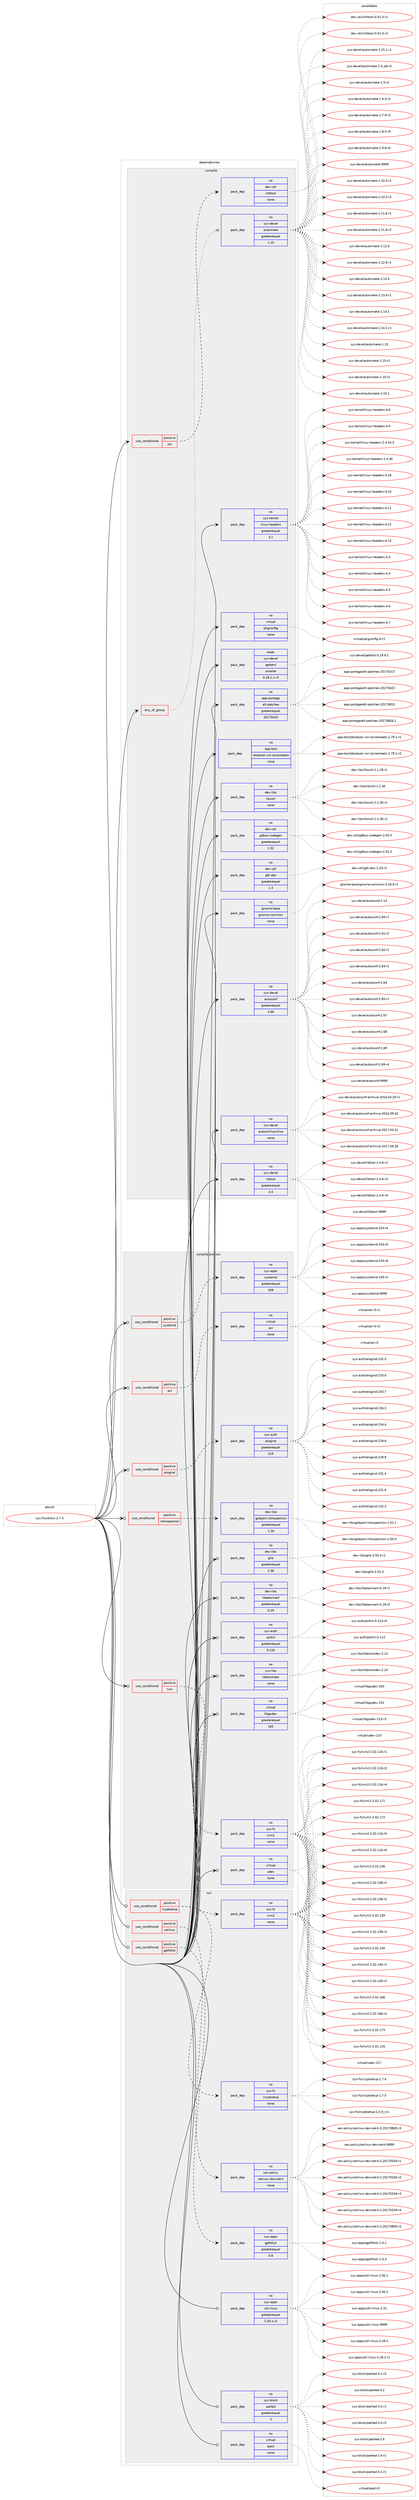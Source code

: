 digraph prolog {

# *************
# Graph options
# *************

newrank=true;
concentrate=true;
compound=true;
graph [rankdir=LR,fontname=Helvetica,fontsize=10,ranksep=1.5];#, ranksep=2.5, nodesep=0.2];
edge  [arrowhead=vee];
node  [fontname=Helvetica,fontsize=10];

# **********
# The ebuild
# **********

subgraph cluster_leftcol {
color=gray;
rank=same;
label=<<i>ebuild</i>>;
id [label="sys-fs/udisks-2.7.3", color=red, width=4, href="../sys-fs/udisks-2.7.3.svg"];
}

# ****************
# The dependencies
# ****************

subgraph cluster_midcol {
color=gray;
label=<<i>dependencies</i>>;
subgraph cluster_compile {
fillcolor="#eeeeee";
style=filled;
label=<<i>compile</i>>;
subgraph any8278 {
dependency489922 [label=<<TABLE BORDER="0" CELLBORDER="1" CELLSPACING="0" CELLPADDING="4"><TR><TD CELLPADDING="10">any_of_group</TD></TR></TABLE>>, shape=none, color=red];subgraph pack364083 {
dependency489923 [label=<<TABLE BORDER="0" CELLBORDER="1" CELLSPACING="0" CELLPADDING="4" WIDTH="220"><TR><TD ROWSPAN="6" CELLPADDING="30">pack_dep</TD></TR><TR><TD WIDTH="110">no</TD></TR><TR><TD>sys-devel</TD></TR><TR><TD>automake</TD></TR><TR><TD>greaterequal</TD></TR><TR><TD>1.15</TD></TR></TABLE>>, shape=none, color=blue];
}
dependency489922:e -> dependency489923:w [weight=20,style="dotted",arrowhead="oinv"];
}
id:e -> dependency489922:w [weight=20,style="solid",arrowhead="vee"];
subgraph cond117259 {
dependency489924 [label=<<TABLE BORDER="0" CELLBORDER="1" CELLSPACING="0" CELLPADDING="4"><TR><TD ROWSPAN="3" CELLPADDING="10">use_conditional</TD></TR><TR><TD>positive</TD></TR><TR><TD>nls</TD></TR></TABLE>>, shape=none, color=red];
subgraph pack364084 {
dependency489925 [label=<<TABLE BORDER="0" CELLBORDER="1" CELLSPACING="0" CELLPADDING="4" WIDTH="220"><TR><TD ROWSPAN="6" CELLPADDING="30">pack_dep</TD></TR><TR><TD WIDTH="110">no</TD></TR><TR><TD>dev-util</TD></TR><TR><TD>intltool</TD></TR><TR><TD>none</TD></TR><TR><TD></TD></TR></TABLE>>, shape=none, color=blue];
}
dependency489924:e -> dependency489925:w [weight=20,style="dashed",arrowhead="vee"];
}
id:e -> dependency489924:w [weight=20,style="solid",arrowhead="vee"];
subgraph pack364085 {
dependency489926 [label=<<TABLE BORDER="0" CELLBORDER="1" CELLSPACING="0" CELLPADDING="4" WIDTH="220"><TR><TD ROWSPAN="6" CELLPADDING="30">pack_dep</TD></TR><TR><TD WIDTH="110">no</TD></TR><TR><TD>app-portage</TD></TR><TR><TD>elt-patches</TD></TR><TR><TD>greaterequal</TD></TR><TR><TD>20170422</TD></TR></TABLE>>, shape=none, color=blue];
}
id:e -> dependency489926:w [weight=20,style="solid",arrowhead="vee"];
subgraph pack364086 {
dependency489927 [label=<<TABLE BORDER="0" CELLBORDER="1" CELLSPACING="0" CELLPADDING="4" WIDTH="220"><TR><TD ROWSPAN="6" CELLPADDING="30">pack_dep</TD></TR><TR><TD WIDTH="110">no</TD></TR><TR><TD>app-text</TD></TR><TR><TD>docbook-xsl-stylesheets</TD></TR><TR><TD>none</TD></TR><TR><TD></TD></TR></TABLE>>, shape=none, color=blue];
}
id:e -> dependency489927:w [weight=20,style="solid",arrowhead="vee"];
subgraph pack364087 {
dependency489928 [label=<<TABLE BORDER="0" CELLBORDER="1" CELLSPACING="0" CELLPADDING="4" WIDTH="220"><TR><TD ROWSPAN="6" CELLPADDING="30">pack_dep</TD></TR><TR><TD WIDTH="110">no</TD></TR><TR><TD>dev-libs</TD></TR><TR><TD>libxslt</TD></TR><TR><TD>none</TD></TR><TR><TD></TD></TR></TABLE>>, shape=none, color=blue];
}
id:e -> dependency489928:w [weight=20,style="solid",arrowhead="vee"];
subgraph pack364088 {
dependency489929 [label=<<TABLE BORDER="0" CELLBORDER="1" CELLSPACING="0" CELLPADDING="4" WIDTH="220"><TR><TD ROWSPAN="6" CELLPADDING="30">pack_dep</TD></TR><TR><TD WIDTH="110">no</TD></TR><TR><TD>dev-util</TD></TR><TR><TD>gdbus-codegen</TD></TR><TR><TD>greaterequal</TD></TR><TR><TD>2.32</TD></TR></TABLE>>, shape=none, color=blue];
}
id:e -> dependency489929:w [weight=20,style="solid",arrowhead="vee"];
subgraph pack364089 {
dependency489930 [label=<<TABLE BORDER="0" CELLBORDER="1" CELLSPACING="0" CELLPADDING="4" WIDTH="220"><TR><TD ROWSPAN="6" CELLPADDING="30">pack_dep</TD></TR><TR><TD WIDTH="110">no</TD></TR><TR><TD>dev-util</TD></TR><TR><TD>gtk-doc</TD></TR><TR><TD>greaterequal</TD></TR><TR><TD>1.3</TD></TR></TABLE>>, shape=none, color=blue];
}
id:e -> dependency489930:w [weight=20,style="solid",arrowhead="vee"];
subgraph pack364090 {
dependency489931 [label=<<TABLE BORDER="0" CELLBORDER="1" CELLSPACING="0" CELLPADDING="4" WIDTH="220"><TR><TD ROWSPAN="6" CELLPADDING="30">pack_dep</TD></TR><TR><TD WIDTH="110">no</TD></TR><TR><TD>gnome-base</TD></TR><TR><TD>gnome-common</TD></TR><TR><TD>none</TD></TR><TR><TD></TD></TR></TABLE>>, shape=none, color=blue];
}
id:e -> dependency489931:w [weight=20,style="solid",arrowhead="vee"];
subgraph pack364091 {
dependency489932 [label=<<TABLE BORDER="0" CELLBORDER="1" CELLSPACING="0" CELLPADDING="4" WIDTH="220"><TR><TD ROWSPAN="6" CELLPADDING="30">pack_dep</TD></TR><TR><TD WIDTH="110">no</TD></TR><TR><TD>sys-devel</TD></TR><TR><TD>autoconf</TD></TR><TR><TD>greaterequal</TD></TR><TR><TD>2.69</TD></TR></TABLE>>, shape=none, color=blue];
}
id:e -> dependency489932:w [weight=20,style="solid",arrowhead="vee"];
subgraph pack364092 {
dependency489933 [label=<<TABLE BORDER="0" CELLBORDER="1" CELLSPACING="0" CELLPADDING="4" WIDTH="220"><TR><TD ROWSPAN="6" CELLPADDING="30">pack_dep</TD></TR><TR><TD WIDTH="110">no</TD></TR><TR><TD>sys-devel</TD></TR><TR><TD>autoconf-archive</TD></TR><TR><TD>none</TD></TR><TR><TD></TD></TR></TABLE>>, shape=none, color=blue];
}
id:e -> dependency489933:w [weight=20,style="solid",arrowhead="vee"];
subgraph pack364093 {
dependency489934 [label=<<TABLE BORDER="0" CELLBORDER="1" CELLSPACING="0" CELLPADDING="4" WIDTH="220"><TR><TD ROWSPAN="6" CELLPADDING="30">pack_dep</TD></TR><TR><TD WIDTH="110">no</TD></TR><TR><TD>sys-devel</TD></TR><TR><TD>libtool</TD></TR><TR><TD>greaterequal</TD></TR><TR><TD>2.4</TD></TR></TABLE>>, shape=none, color=blue];
}
id:e -> dependency489934:w [weight=20,style="solid",arrowhead="vee"];
subgraph pack364094 {
dependency489935 [label=<<TABLE BORDER="0" CELLBORDER="1" CELLSPACING="0" CELLPADDING="4" WIDTH="220"><TR><TD ROWSPAN="6" CELLPADDING="30">pack_dep</TD></TR><TR><TD WIDTH="110">no</TD></TR><TR><TD>sys-kernel</TD></TR><TR><TD>linux-headers</TD></TR><TR><TD>greaterequal</TD></TR><TR><TD>3.1</TD></TR></TABLE>>, shape=none, color=blue];
}
id:e -> dependency489935:w [weight=20,style="solid",arrowhead="vee"];
subgraph pack364095 {
dependency489936 [label=<<TABLE BORDER="0" CELLBORDER="1" CELLSPACING="0" CELLPADDING="4" WIDTH="220"><TR><TD ROWSPAN="6" CELLPADDING="30">pack_dep</TD></TR><TR><TD WIDTH="110">no</TD></TR><TR><TD>virtual</TD></TR><TR><TD>pkgconfig</TD></TR><TR><TD>none</TD></TR><TR><TD></TD></TR></TABLE>>, shape=none, color=blue];
}
id:e -> dependency489936:w [weight=20,style="solid",arrowhead="vee"];
subgraph pack364096 {
dependency489937 [label=<<TABLE BORDER="0" CELLBORDER="1" CELLSPACING="0" CELLPADDING="4" WIDTH="220"><TR><TD ROWSPAN="6" CELLPADDING="30">pack_dep</TD></TR><TR><TD WIDTH="110">weak</TD></TR><TR><TD>sys-devel</TD></TR><TR><TD>gettext</TD></TR><TR><TD>smaller</TD></TR><TR><TD>0.18.1.1-r3</TD></TR></TABLE>>, shape=none, color=blue];
}
id:e -> dependency489937:w [weight=20,style="solid",arrowhead="vee"];
}
subgraph cluster_compileandrun {
fillcolor="#eeeeee";
style=filled;
label=<<i>compile and run</i>>;
subgraph cond117260 {
dependency489938 [label=<<TABLE BORDER="0" CELLBORDER="1" CELLSPACING="0" CELLPADDING="4"><TR><TD ROWSPAN="3" CELLPADDING="10">use_conditional</TD></TR><TR><TD>positive</TD></TR><TR><TD>acl</TD></TR></TABLE>>, shape=none, color=red];
subgraph pack364097 {
dependency489939 [label=<<TABLE BORDER="0" CELLBORDER="1" CELLSPACING="0" CELLPADDING="4" WIDTH="220"><TR><TD ROWSPAN="6" CELLPADDING="30">pack_dep</TD></TR><TR><TD WIDTH="110">no</TD></TR><TR><TD>virtual</TD></TR><TR><TD>acl</TD></TR><TR><TD>none</TD></TR><TR><TD></TD></TR></TABLE>>, shape=none, color=blue];
}
dependency489938:e -> dependency489939:w [weight=20,style="dashed",arrowhead="vee"];
}
id:e -> dependency489938:w [weight=20,style="solid",arrowhead="odotvee"];
subgraph cond117261 {
dependency489940 [label=<<TABLE BORDER="0" CELLBORDER="1" CELLSPACING="0" CELLPADDING="4"><TR><TD ROWSPAN="3" CELLPADDING="10">use_conditional</TD></TR><TR><TD>positive</TD></TR><TR><TD>elogind</TD></TR></TABLE>>, shape=none, color=red];
subgraph pack364098 {
dependency489941 [label=<<TABLE BORDER="0" CELLBORDER="1" CELLSPACING="0" CELLPADDING="4" WIDTH="220"><TR><TD ROWSPAN="6" CELLPADDING="30">pack_dep</TD></TR><TR><TD WIDTH="110">no</TD></TR><TR><TD>sys-auth</TD></TR><TR><TD>elogind</TD></TR><TR><TD>greaterequal</TD></TR><TR><TD>219</TD></TR></TABLE>>, shape=none, color=blue];
}
dependency489940:e -> dependency489941:w [weight=20,style="dashed",arrowhead="vee"];
}
id:e -> dependency489940:w [weight=20,style="solid",arrowhead="odotvee"];
subgraph cond117262 {
dependency489942 [label=<<TABLE BORDER="0" CELLBORDER="1" CELLSPACING="0" CELLPADDING="4"><TR><TD ROWSPAN="3" CELLPADDING="10">use_conditional</TD></TR><TR><TD>positive</TD></TR><TR><TD>introspection</TD></TR></TABLE>>, shape=none, color=red];
subgraph pack364099 {
dependency489943 [label=<<TABLE BORDER="0" CELLBORDER="1" CELLSPACING="0" CELLPADDING="4" WIDTH="220"><TR><TD ROWSPAN="6" CELLPADDING="30">pack_dep</TD></TR><TR><TD WIDTH="110">no</TD></TR><TR><TD>dev-libs</TD></TR><TR><TD>gobject-introspection</TD></TR><TR><TD>greaterequal</TD></TR><TR><TD>1.30</TD></TR></TABLE>>, shape=none, color=blue];
}
dependency489942:e -> dependency489943:w [weight=20,style="dashed",arrowhead="vee"];
}
id:e -> dependency489942:w [weight=20,style="solid",arrowhead="odotvee"];
subgraph cond117263 {
dependency489944 [label=<<TABLE BORDER="0" CELLBORDER="1" CELLSPACING="0" CELLPADDING="4"><TR><TD ROWSPAN="3" CELLPADDING="10">use_conditional</TD></TR><TR><TD>positive</TD></TR><TR><TD>lvm</TD></TR></TABLE>>, shape=none, color=red];
subgraph pack364100 {
dependency489945 [label=<<TABLE BORDER="0" CELLBORDER="1" CELLSPACING="0" CELLPADDING="4" WIDTH="220"><TR><TD ROWSPAN="6" CELLPADDING="30">pack_dep</TD></TR><TR><TD WIDTH="110">no</TD></TR><TR><TD>sys-fs</TD></TR><TR><TD>lvm2</TD></TR><TR><TD>none</TD></TR><TR><TD></TD></TR></TABLE>>, shape=none, color=blue];
}
dependency489944:e -> dependency489945:w [weight=20,style="dashed",arrowhead="vee"];
}
id:e -> dependency489944:w [weight=20,style="solid",arrowhead="odotvee"];
subgraph cond117264 {
dependency489946 [label=<<TABLE BORDER="0" CELLBORDER="1" CELLSPACING="0" CELLPADDING="4"><TR><TD ROWSPAN="3" CELLPADDING="10">use_conditional</TD></TR><TR><TD>positive</TD></TR><TR><TD>systemd</TD></TR></TABLE>>, shape=none, color=red];
subgraph pack364101 {
dependency489947 [label=<<TABLE BORDER="0" CELLBORDER="1" CELLSPACING="0" CELLPADDING="4" WIDTH="220"><TR><TD ROWSPAN="6" CELLPADDING="30">pack_dep</TD></TR><TR><TD WIDTH="110">no</TD></TR><TR><TD>sys-apps</TD></TR><TR><TD>systemd</TD></TR><TR><TD>greaterequal</TD></TR><TR><TD>209</TD></TR></TABLE>>, shape=none, color=blue];
}
dependency489946:e -> dependency489947:w [weight=20,style="dashed",arrowhead="vee"];
}
id:e -> dependency489946:w [weight=20,style="solid",arrowhead="odotvee"];
subgraph pack364102 {
dependency489948 [label=<<TABLE BORDER="0" CELLBORDER="1" CELLSPACING="0" CELLPADDING="4" WIDTH="220"><TR><TD ROWSPAN="6" CELLPADDING="30">pack_dep</TD></TR><TR><TD WIDTH="110">no</TD></TR><TR><TD>dev-libs</TD></TR><TR><TD>glib</TD></TR><TR><TD>greaterequal</TD></TR><TR><TD>2.36</TD></TR></TABLE>>, shape=none, color=blue];
}
id:e -> dependency489948:w [weight=20,style="solid",arrowhead="odotvee"];
subgraph pack364103 {
dependency489949 [label=<<TABLE BORDER="0" CELLBORDER="1" CELLSPACING="0" CELLPADDING="4" WIDTH="220"><TR><TD ROWSPAN="6" CELLPADDING="30">pack_dep</TD></TR><TR><TD WIDTH="110">no</TD></TR><TR><TD>dev-libs</TD></TR><TR><TD>libatasmart</TD></TR><TR><TD>greaterequal</TD></TR><TR><TD>0.19</TD></TR></TABLE>>, shape=none, color=blue];
}
id:e -> dependency489949:w [weight=20,style="solid",arrowhead="odotvee"];
subgraph pack364104 {
dependency489950 [label=<<TABLE BORDER="0" CELLBORDER="1" CELLSPACING="0" CELLPADDING="4" WIDTH="220"><TR><TD ROWSPAN="6" CELLPADDING="30">pack_dep</TD></TR><TR><TD WIDTH="110">no</TD></TR><TR><TD>sys-auth</TD></TR><TR><TD>polkit</TD></TR><TR><TD>greaterequal</TD></TR><TR><TD>0.110</TD></TR></TABLE>>, shape=none, color=blue];
}
id:e -> dependency489950:w [weight=20,style="solid",arrowhead="odotvee"];
subgraph pack364105 {
dependency489951 [label=<<TABLE BORDER="0" CELLBORDER="1" CELLSPACING="0" CELLPADDING="4" WIDTH="220"><TR><TD ROWSPAN="6" CELLPADDING="30">pack_dep</TD></TR><TR><TD WIDTH="110">no</TD></TR><TR><TD>sys-libs</TD></TR><TR><TD>libblockdev</TD></TR><TR><TD>none</TD></TR><TR><TD></TD></TR></TABLE>>, shape=none, color=blue];
}
id:e -> dependency489951:w [weight=20,style="solid",arrowhead="odotvee"];
subgraph pack364106 {
dependency489952 [label=<<TABLE BORDER="0" CELLBORDER="1" CELLSPACING="0" CELLPADDING="4" WIDTH="220"><TR><TD ROWSPAN="6" CELLPADDING="30">pack_dep</TD></TR><TR><TD WIDTH="110">no</TD></TR><TR><TD>virtual</TD></TR><TR><TD>libgudev</TD></TR><TR><TD>greaterequal</TD></TR><TR><TD>165</TD></TR></TABLE>>, shape=none, color=blue];
}
id:e -> dependency489952:w [weight=20,style="solid",arrowhead="odotvee"];
subgraph pack364107 {
dependency489953 [label=<<TABLE BORDER="0" CELLBORDER="1" CELLSPACING="0" CELLPADDING="4" WIDTH="220"><TR><TD ROWSPAN="6" CELLPADDING="30">pack_dep</TD></TR><TR><TD WIDTH="110">no</TD></TR><TR><TD>virtual</TD></TR><TR><TD>udev</TD></TR><TR><TD>none</TD></TR><TR><TD></TD></TR></TABLE>>, shape=none, color=blue];
}
id:e -> dependency489953:w [weight=20,style="solid",arrowhead="odotvee"];
}
subgraph cluster_run {
fillcolor="#eeeeee";
style=filled;
label=<<i>run</i>>;
subgraph cond117265 {
dependency489954 [label=<<TABLE BORDER="0" CELLBORDER="1" CELLSPACING="0" CELLPADDING="4"><TR><TD ROWSPAN="3" CELLPADDING="10">use_conditional</TD></TR><TR><TD>positive</TD></TR><TR><TD>cryptsetup</TD></TR></TABLE>>, shape=none, color=red];
subgraph pack364108 {
dependency489955 [label=<<TABLE BORDER="0" CELLBORDER="1" CELLSPACING="0" CELLPADDING="4" WIDTH="220"><TR><TD ROWSPAN="6" CELLPADDING="30">pack_dep</TD></TR><TR><TD WIDTH="110">no</TD></TR><TR><TD>sys-fs</TD></TR><TR><TD>cryptsetup</TD></TR><TR><TD>none</TD></TR><TR><TD></TD></TR></TABLE>>, shape=none, color=blue];
}
dependency489954:e -> dependency489955:w [weight=20,style="dashed",arrowhead="vee"];
subgraph pack364109 {
dependency489956 [label=<<TABLE BORDER="0" CELLBORDER="1" CELLSPACING="0" CELLPADDING="4" WIDTH="220"><TR><TD ROWSPAN="6" CELLPADDING="30">pack_dep</TD></TR><TR><TD WIDTH="110">no</TD></TR><TR><TD>sys-fs</TD></TR><TR><TD>lvm2</TD></TR><TR><TD>none</TD></TR><TR><TD></TD></TR></TABLE>>, shape=none, color=blue];
}
dependency489954:e -> dependency489956:w [weight=20,style="dashed",arrowhead="vee"];
}
id:e -> dependency489954:w [weight=20,style="solid",arrowhead="odot"];
subgraph cond117266 {
dependency489957 [label=<<TABLE BORDER="0" CELLBORDER="1" CELLSPACING="0" CELLPADDING="4"><TR><TD ROWSPAN="3" CELLPADDING="10">use_conditional</TD></TR><TR><TD>positive</TD></TR><TR><TD>gptfdisk</TD></TR></TABLE>>, shape=none, color=red];
subgraph pack364110 {
dependency489958 [label=<<TABLE BORDER="0" CELLBORDER="1" CELLSPACING="0" CELLPADDING="4" WIDTH="220"><TR><TD ROWSPAN="6" CELLPADDING="30">pack_dep</TD></TR><TR><TD WIDTH="110">no</TD></TR><TR><TD>sys-apps</TD></TR><TR><TD>gptfdisk</TD></TR><TR><TD>greaterequal</TD></TR><TR><TD>0.8</TD></TR></TABLE>>, shape=none, color=blue];
}
dependency489957:e -> dependency489958:w [weight=20,style="dashed",arrowhead="vee"];
}
id:e -> dependency489957:w [weight=20,style="solid",arrowhead="odot"];
subgraph cond117267 {
dependency489959 [label=<<TABLE BORDER="0" CELLBORDER="1" CELLSPACING="0" CELLPADDING="4"><TR><TD ROWSPAN="3" CELLPADDING="10">use_conditional</TD></TR><TR><TD>positive</TD></TR><TR><TD>selinux</TD></TR></TABLE>>, shape=none, color=red];
subgraph pack364111 {
dependency489960 [label=<<TABLE BORDER="0" CELLBORDER="1" CELLSPACING="0" CELLPADDING="4" WIDTH="220"><TR><TD ROWSPAN="6" CELLPADDING="30">pack_dep</TD></TR><TR><TD WIDTH="110">no</TD></TR><TR><TD>sec-policy</TD></TR><TR><TD>selinux-devicekit</TD></TR><TR><TD>none</TD></TR><TR><TD></TD></TR></TABLE>>, shape=none, color=blue];
}
dependency489959:e -> dependency489960:w [weight=20,style="dashed",arrowhead="vee"];
}
id:e -> dependency489959:w [weight=20,style="solid",arrowhead="odot"];
subgraph pack364112 {
dependency489961 [label=<<TABLE BORDER="0" CELLBORDER="1" CELLSPACING="0" CELLPADDING="4" WIDTH="220"><TR><TD ROWSPAN="6" CELLPADDING="30">pack_dep</TD></TR><TR><TD WIDTH="110">no</TD></TR><TR><TD>sys-apps</TD></TR><TR><TD>util-linux</TD></TR><TR><TD>greaterequal</TD></TR><TR><TD>2.20.1-r2</TD></TR></TABLE>>, shape=none, color=blue];
}
id:e -> dependency489961:w [weight=20,style="solid",arrowhead="odot"];
subgraph pack364113 {
dependency489962 [label=<<TABLE BORDER="0" CELLBORDER="1" CELLSPACING="0" CELLPADDING="4" WIDTH="220"><TR><TD ROWSPAN="6" CELLPADDING="30">pack_dep</TD></TR><TR><TD WIDTH="110">no</TD></TR><TR><TD>sys-block</TD></TR><TR><TD>parted</TD></TR><TR><TD>greaterequal</TD></TR><TR><TD>3</TD></TR></TABLE>>, shape=none, color=blue];
}
id:e -> dependency489962:w [weight=20,style="solid",arrowhead="odot"];
subgraph pack364114 {
dependency489963 [label=<<TABLE BORDER="0" CELLBORDER="1" CELLSPACING="0" CELLPADDING="4" WIDTH="220"><TR><TD ROWSPAN="6" CELLPADDING="30">pack_dep</TD></TR><TR><TD WIDTH="110">no</TD></TR><TR><TD>virtual</TD></TR><TR><TD>eject</TD></TR><TR><TD>none</TD></TR><TR><TD></TD></TR></TABLE>>, shape=none, color=blue];
}
id:e -> dependency489963:w [weight=20,style="solid",arrowhead="odot"];
}
}

# **************
# The candidates
# **************

subgraph cluster_choices {
rank=same;
color=gray;
label=<<i>candidates</i>>;

subgraph choice364083 {
color=black;
nodesep=1;
choice11512111545100101118101108479711711611110997107101454946494846514511449 [label="sys-devel/automake-1.10.3-r1", color=red, width=4,href="../sys-devel/automake-1.10.3-r1.svg"];
choice11512111545100101118101108479711711611110997107101454946494846514511450 [label="sys-devel/automake-1.10.3-r2", color=red, width=4,href="../sys-devel/automake-1.10.3-r2.svg"];
choice11512111545100101118101108479711711611110997107101454946494946544511449 [label="sys-devel/automake-1.11.6-r1", color=red, width=4,href="../sys-devel/automake-1.11.6-r1.svg"];
choice11512111545100101118101108479711711611110997107101454946494946544511450 [label="sys-devel/automake-1.11.6-r2", color=red, width=4,href="../sys-devel/automake-1.11.6-r2.svg"];
choice1151211154510010111810110847971171161111099710710145494649504654 [label="sys-devel/automake-1.12.6", color=red, width=4,href="../sys-devel/automake-1.12.6.svg"];
choice11512111545100101118101108479711711611110997107101454946495046544511449 [label="sys-devel/automake-1.12.6-r1", color=red, width=4,href="../sys-devel/automake-1.12.6-r1.svg"];
choice1151211154510010111810110847971171161111099710710145494649514652 [label="sys-devel/automake-1.13.4", color=red, width=4,href="../sys-devel/automake-1.13.4.svg"];
choice11512111545100101118101108479711711611110997107101454946495146524511449 [label="sys-devel/automake-1.13.4-r1", color=red, width=4,href="../sys-devel/automake-1.13.4-r1.svg"];
choice1151211154510010111810110847971171161111099710710145494649524649 [label="sys-devel/automake-1.14.1", color=red, width=4,href="../sys-devel/automake-1.14.1.svg"];
choice11512111545100101118101108479711711611110997107101454946495246494511449 [label="sys-devel/automake-1.14.1-r1", color=red, width=4,href="../sys-devel/automake-1.14.1-r1.svg"];
choice115121115451001011181011084797117116111109971071014549464953 [label="sys-devel/automake-1.15", color=red, width=4,href="../sys-devel/automake-1.15.svg"];
choice1151211154510010111810110847971171161111099710710145494649534511449 [label="sys-devel/automake-1.15-r1", color=red, width=4,href="../sys-devel/automake-1.15-r1.svg"];
choice1151211154510010111810110847971171161111099710710145494649534511450 [label="sys-devel/automake-1.15-r2", color=red, width=4,href="../sys-devel/automake-1.15-r2.svg"];
choice1151211154510010111810110847971171161111099710710145494649534649 [label="sys-devel/automake-1.15.1", color=red, width=4,href="../sys-devel/automake-1.15.1.svg"];
choice11512111545100101118101108479711711611110997107101454946495346494511449 [label="sys-devel/automake-1.15.1-r1", color=red, width=4,href="../sys-devel/automake-1.15.1-r1.svg"];
choice115121115451001011181011084797117116111109971071014549465295112544511450 [label="sys-devel/automake-1.4_p6-r2", color=red, width=4,href="../sys-devel/automake-1.4_p6-r2.svg"];
choice11512111545100101118101108479711711611110997107101454946534511450 [label="sys-devel/automake-1.5-r2", color=red, width=4,href="../sys-devel/automake-1.5-r2.svg"];
choice115121115451001011181011084797117116111109971071014549465446514511450 [label="sys-devel/automake-1.6.3-r2", color=red, width=4,href="../sys-devel/automake-1.6.3-r2.svg"];
choice115121115451001011181011084797117116111109971071014549465546574511451 [label="sys-devel/automake-1.7.9-r3", color=red, width=4,href="../sys-devel/automake-1.7.9-r3.svg"];
choice115121115451001011181011084797117116111109971071014549465646534511453 [label="sys-devel/automake-1.8.5-r5", color=red, width=4,href="../sys-devel/automake-1.8.5-r5.svg"];
choice115121115451001011181011084797117116111109971071014549465746544511452 [label="sys-devel/automake-1.9.6-r4", color=red, width=4,href="../sys-devel/automake-1.9.6-r4.svg"];
choice115121115451001011181011084797117116111109971071014557575757 [label="sys-devel/automake-9999", color=red, width=4,href="../sys-devel/automake-9999.svg"];
dependency489923:e -> choice11512111545100101118101108479711711611110997107101454946494846514511449:w [style=dotted,weight="100"];
dependency489923:e -> choice11512111545100101118101108479711711611110997107101454946494846514511450:w [style=dotted,weight="100"];
dependency489923:e -> choice11512111545100101118101108479711711611110997107101454946494946544511449:w [style=dotted,weight="100"];
dependency489923:e -> choice11512111545100101118101108479711711611110997107101454946494946544511450:w [style=dotted,weight="100"];
dependency489923:e -> choice1151211154510010111810110847971171161111099710710145494649504654:w [style=dotted,weight="100"];
dependency489923:e -> choice11512111545100101118101108479711711611110997107101454946495046544511449:w [style=dotted,weight="100"];
dependency489923:e -> choice1151211154510010111810110847971171161111099710710145494649514652:w [style=dotted,weight="100"];
dependency489923:e -> choice11512111545100101118101108479711711611110997107101454946495146524511449:w [style=dotted,weight="100"];
dependency489923:e -> choice1151211154510010111810110847971171161111099710710145494649524649:w [style=dotted,weight="100"];
dependency489923:e -> choice11512111545100101118101108479711711611110997107101454946495246494511449:w [style=dotted,weight="100"];
dependency489923:e -> choice115121115451001011181011084797117116111109971071014549464953:w [style=dotted,weight="100"];
dependency489923:e -> choice1151211154510010111810110847971171161111099710710145494649534511449:w [style=dotted,weight="100"];
dependency489923:e -> choice1151211154510010111810110847971171161111099710710145494649534511450:w [style=dotted,weight="100"];
dependency489923:e -> choice1151211154510010111810110847971171161111099710710145494649534649:w [style=dotted,weight="100"];
dependency489923:e -> choice11512111545100101118101108479711711611110997107101454946495346494511449:w [style=dotted,weight="100"];
dependency489923:e -> choice115121115451001011181011084797117116111109971071014549465295112544511450:w [style=dotted,weight="100"];
dependency489923:e -> choice11512111545100101118101108479711711611110997107101454946534511450:w [style=dotted,weight="100"];
dependency489923:e -> choice115121115451001011181011084797117116111109971071014549465446514511450:w [style=dotted,weight="100"];
dependency489923:e -> choice115121115451001011181011084797117116111109971071014549465546574511451:w [style=dotted,weight="100"];
dependency489923:e -> choice115121115451001011181011084797117116111109971071014549465646534511453:w [style=dotted,weight="100"];
dependency489923:e -> choice115121115451001011181011084797117116111109971071014549465746544511452:w [style=dotted,weight="100"];
dependency489923:e -> choice115121115451001011181011084797117116111109971071014557575757:w [style=dotted,weight="100"];
}
subgraph choice364084 {
color=black;
nodesep=1;
choice1001011184511711610510847105110116108116111111108454846534946484511449 [label="dev-util/intltool-0.51.0-r1", color=red, width=4,href="../dev-util/intltool-0.51.0-r1.svg"];
choice1001011184511711610510847105110116108116111111108454846534946484511450 [label="dev-util/intltool-0.51.0-r2", color=red, width=4,href="../dev-util/intltool-0.51.0-r2.svg"];
dependency489925:e -> choice1001011184511711610510847105110116108116111111108454846534946484511449:w [style=dotted,weight="100"];
dependency489925:e -> choice1001011184511711610510847105110116108116111111108454846534946484511450:w [style=dotted,weight="100"];
}
subgraph choice364085 {
color=black;
nodesep=1;
choice97112112451121111141169710310147101108116451129711699104101115455048495548514955 [label="app-portage/elt-patches-20170317", color=red, width=4,href="../app-portage/elt-patches-20170317.svg"];
choice97112112451121111141169710310147101108116451129711699104101115455048495548525050 [label="app-portage/elt-patches-20170422", color=red, width=4,href="../app-portage/elt-patches-20170422.svg"];
choice97112112451121111141169710310147101108116451129711699104101115455048495548564953 [label="app-portage/elt-patches-20170815", color=red, width=4,href="../app-portage/elt-patches-20170815.svg"];
choice971121124511211111411697103101471011081164511297116991041011154550484955485650544649 [label="app-portage/elt-patches-20170826.1", color=red, width=4,href="../app-portage/elt-patches-20170826.1.svg"];
dependency489926:e -> choice97112112451121111141169710310147101108116451129711699104101115455048495548514955:w [style=dotted,weight="100"];
dependency489926:e -> choice97112112451121111141169710310147101108116451129711699104101115455048495548525050:w [style=dotted,weight="100"];
dependency489926:e -> choice97112112451121111141169710310147101108116451129711699104101115455048495548564953:w [style=dotted,weight="100"];
dependency489926:e -> choice971121124511211111411697103101471011081164511297116991041011154550484955485650544649:w [style=dotted,weight="100"];
}
subgraph choice364086 {
color=black;
nodesep=1;
choice97112112451161011201164710011199981111111074512011510845115116121108101115104101101116115454946555746494511449 [label="app-text/docbook-xsl-stylesheets-1.79.1-r1", color=red, width=4,href="../app-text/docbook-xsl-stylesheets-1.79.1-r1.svg"];
choice97112112451161011201164710011199981111111074512011510845115116121108101115104101101116115454946555746494511450 [label="app-text/docbook-xsl-stylesheets-1.79.1-r2", color=red, width=4,href="../app-text/docbook-xsl-stylesheets-1.79.1-r2.svg"];
dependency489927:e -> choice97112112451161011201164710011199981111111074512011510845115116121108101115104101101116115454946555746494511449:w [style=dotted,weight="100"];
dependency489927:e -> choice97112112451161011201164710011199981111111074512011510845115116121108101115104101101116115454946555746494511450:w [style=dotted,weight="100"];
}
subgraph choice364087 {
color=black;
nodesep=1;
choice10010111845108105981154710810598120115108116454946494650574511449 [label="dev-libs/libxslt-1.1.29-r1", color=red, width=4,href="../dev-libs/libxslt-1.1.29-r1.svg"];
choice1001011184510810598115471081059812011510811645494649465148 [label="dev-libs/libxslt-1.1.30", color=red, width=4,href="../dev-libs/libxslt-1.1.30.svg"];
choice10010111845108105981154710810598120115108116454946494651484511449 [label="dev-libs/libxslt-1.1.30-r1", color=red, width=4,href="../dev-libs/libxslt-1.1.30-r1.svg"];
choice10010111845108105981154710810598120115108116454946494651484511450 [label="dev-libs/libxslt-1.1.30-r2", color=red, width=4,href="../dev-libs/libxslt-1.1.30-r2.svg"];
dependency489928:e -> choice10010111845108105981154710810598120115108116454946494650574511449:w [style=dotted,weight="100"];
dependency489928:e -> choice1001011184510810598115471081059812011510811645494649465148:w [style=dotted,weight="100"];
dependency489928:e -> choice10010111845108105981154710810598120115108116454946494651484511449:w [style=dotted,weight="100"];
dependency489928:e -> choice10010111845108105981154710810598120115108116454946494651484511450:w [style=dotted,weight="100"];
}
subgraph choice364088 {
color=black;
nodesep=1;
choice100101118451171161051084710310098117115459911110010110310111045504653484651 [label="dev-util/gdbus-codegen-2.50.3", color=red, width=4,href="../dev-util/gdbus-codegen-2.50.3.svg"];
choice100101118451171161051084710310098117115459911110010110310111045504653504651 [label="dev-util/gdbus-codegen-2.52.3", color=red, width=4,href="../dev-util/gdbus-codegen-2.52.3.svg"];
dependency489929:e -> choice100101118451171161051084710310098117115459911110010110310111045504653484651:w [style=dotted,weight="100"];
dependency489929:e -> choice100101118451171161051084710310098117115459911110010110310111045504653504651:w [style=dotted,weight="100"];
}
subgraph choice364089 {
color=black;
nodesep=1;
choice1001011184511711610510847103116107451001119945494650534511449 [label="dev-util/gtk-doc-1.25-r1", color=red, width=4,href="../dev-util/gtk-doc-1.25-r1.svg"];
dependency489930:e -> choice1001011184511711610510847103116107451001119945494650534511449:w [style=dotted,weight="100"];
}
subgraph choice364090 {
color=black;
nodesep=1;
choice103110111109101459897115101471031101111091014599111109109111110455146495646484511449 [label="gnome-base/gnome-common-3.18.0-r1", color=red, width=4,href="../gnome-base/gnome-common-3.18.0-r1.svg"];
dependency489931:e -> choice103110111109101459897115101471031101111091014599111109109111110455146495646484511449:w [style=dotted,weight="100"];
}
subgraph choice364091 {
color=black;
nodesep=1;
choice115121115451001011181011084797117116111991111101024550464951 [label="sys-devel/autoconf-2.13", color=red, width=4,href="../sys-devel/autoconf-2.13.svg"];
choice1151211154510010111810110847971171161119911111010245504653574511455 [label="sys-devel/autoconf-2.59-r7", color=red, width=4,href="../sys-devel/autoconf-2.59-r7.svg"];
choice1151211154510010111810110847971171161119911111010245504654494511450 [label="sys-devel/autoconf-2.61-r2", color=red, width=4,href="../sys-devel/autoconf-2.61-r2.svg"];
choice1151211154510010111810110847971171161119911111010245504654504511449 [label="sys-devel/autoconf-2.62-r1", color=red, width=4,href="../sys-devel/autoconf-2.62-r1.svg"];
choice1151211154510010111810110847971171161119911111010245504654514511449 [label="sys-devel/autoconf-2.63-r1", color=red, width=4,href="../sys-devel/autoconf-2.63-r1.svg"];
choice115121115451001011181011084797117116111991111101024550465452 [label="sys-devel/autoconf-2.64", color=red, width=4,href="../sys-devel/autoconf-2.64.svg"];
choice1151211154510010111810110847971171161119911111010245504654534511449 [label="sys-devel/autoconf-2.65-r1", color=red, width=4,href="../sys-devel/autoconf-2.65-r1.svg"];
choice115121115451001011181011084797117116111991111101024550465455 [label="sys-devel/autoconf-2.67", color=red, width=4,href="../sys-devel/autoconf-2.67.svg"];
choice115121115451001011181011084797117116111991111101024550465456 [label="sys-devel/autoconf-2.68", color=red, width=4,href="../sys-devel/autoconf-2.68.svg"];
choice115121115451001011181011084797117116111991111101024550465457 [label="sys-devel/autoconf-2.69", color=red, width=4,href="../sys-devel/autoconf-2.69.svg"];
choice1151211154510010111810110847971171161119911111010245504654574511452 [label="sys-devel/autoconf-2.69-r4", color=red, width=4,href="../sys-devel/autoconf-2.69-r4.svg"];
choice115121115451001011181011084797117116111991111101024557575757 [label="sys-devel/autoconf-9999", color=red, width=4,href="../sys-devel/autoconf-9999.svg"];
dependency489932:e -> choice115121115451001011181011084797117116111991111101024550464951:w [style=dotted,weight="100"];
dependency489932:e -> choice1151211154510010111810110847971171161119911111010245504653574511455:w [style=dotted,weight="100"];
dependency489932:e -> choice1151211154510010111810110847971171161119911111010245504654494511450:w [style=dotted,weight="100"];
dependency489932:e -> choice1151211154510010111810110847971171161119911111010245504654504511449:w [style=dotted,weight="100"];
dependency489932:e -> choice1151211154510010111810110847971171161119911111010245504654514511449:w [style=dotted,weight="100"];
dependency489932:e -> choice115121115451001011181011084797117116111991111101024550465452:w [style=dotted,weight="100"];
dependency489932:e -> choice1151211154510010111810110847971171161119911111010245504654534511449:w [style=dotted,weight="100"];
dependency489932:e -> choice115121115451001011181011084797117116111991111101024550465455:w [style=dotted,weight="100"];
dependency489932:e -> choice115121115451001011181011084797117116111991111101024550465456:w [style=dotted,weight="100"];
dependency489932:e -> choice115121115451001011181011084797117116111991111101024550465457:w [style=dotted,weight="100"];
dependency489932:e -> choice1151211154510010111810110847971171161119911111010245504654574511452:w [style=dotted,weight="100"];
dependency489932:e -> choice115121115451001011181011084797117116111991111101024557575757:w [style=dotted,weight="100"];
}
subgraph choice364092 {
color=black;
nodesep=1;
choice1151211154510010111810110847971171161119911111010245971149910410511810145504849544648514650484511449 [label="sys-devel/autoconf-archive-2016.03.20-r1", color=red, width=4,href="../sys-devel/autoconf-archive-2016.03.20-r1.svg"];
choice115121115451001011181011084797117116111991111101024597114991041051181014550484954464857464954 [label="sys-devel/autoconf-archive-2016.09.16", color=red, width=4,href="../sys-devel/autoconf-archive-2016.09.16.svg"];
choice115121115451001011181011084797117116111991111101024597114991041051181014550484955464851465049 [label="sys-devel/autoconf-archive-2017.03.21", color=red, width=4,href="../sys-devel/autoconf-archive-2017.03.21.svg"];
choice115121115451001011181011084797117116111991111101024597114991041051181014550484955464857465056 [label="sys-devel/autoconf-archive-2017.09.28", color=red, width=4,href="../sys-devel/autoconf-archive-2017.09.28.svg"];
dependency489933:e -> choice1151211154510010111810110847971171161119911111010245971149910410511810145504849544648514650484511449:w [style=dotted,weight="100"];
dependency489933:e -> choice115121115451001011181011084797117116111991111101024597114991041051181014550484954464857464954:w [style=dotted,weight="100"];
dependency489933:e -> choice115121115451001011181011084797117116111991111101024597114991041051181014550484955464851465049:w [style=dotted,weight="100"];
dependency489933:e -> choice115121115451001011181011084797117116111991111101024597114991041051181014550484955464857465056:w [style=dotted,weight="100"];
}
subgraph choice364093 {
color=black;
nodesep=1;
choice1151211154510010111810110847108105981161111111084550465246544511450 [label="sys-devel/libtool-2.4.6-r2", color=red, width=4,href="../sys-devel/libtool-2.4.6-r2.svg"];
choice1151211154510010111810110847108105981161111111084550465246544511451 [label="sys-devel/libtool-2.4.6-r3", color=red, width=4,href="../sys-devel/libtool-2.4.6-r3.svg"];
choice1151211154510010111810110847108105981161111111084550465246544511452 [label="sys-devel/libtool-2.4.6-r4", color=red, width=4,href="../sys-devel/libtool-2.4.6-r4.svg"];
choice1151211154510010111810110847108105981161111111084557575757 [label="sys-devel/libtool-9999", color=red, width=4,href="../sys-devel/libtool-9999.svg"];
dependency489934:e -> choice1151211154510010111810110847108105981161111111084550465246544511450:w [style=dotted,weight="100"];
dependency489934:e -> choice1151211154510010111810110847108105981161111111084550465246544511451:w [style=dotted,weight="100"];
dependency489934:e -> choice1151211154510010111810110847108105981161111111084550465246544511452:w [style=dotted,weight="100"];
dependency489934:e -> choice1151211154510010111810110847108105981161111111084557575757:w [style=dotted,weight="100"];
}
subgraph choice364094 {
color=black;
nodesep=1;
choice11512111545107101114110101108471081051101171204510410197100101114115455046524651514651 [label="sys-kernel/linux-headers-2.4.33.3", color=red, width=4,href="../sys-kernel/linux-headers-2.4.33.3.svg"];
choice1151211154510710111411010110847108105110117120451041019710010111411545504652465154 [label="sys-kernel/linux-headers-2.4.36", color=red, width=4,href="../sys-kernel/linux-headers-2.4.36.svg"];
choice115121115451071011141101011084710810511011712045104101971001011141154551464956 [label="sys-kernel/linux-headers-3.18", color=red, width=4,href="../sys-kernel/linux-headers-3.18.svg"];
choice115121115451071011141101011084710810511011712045104101971001011141154552464948 [label="sys-kernel/linux-headers-4.10", color=red, width=4,href="../sys-kernel/linux-headers-4.10.svg"];
choice115121115451071011141101011084710810511011712045104101971001011141154552464949 [label="sys-kernel/linux-headers-4.11", color=red, width=4,href="../sys-kernel/linux-headers-4.11.svg"];
choice115121115451071011141101011084710810511011712045104101971001011141154552464950 [label="sys-kernel/linux-headers-4.12", color=red, width=4,href="../sys-kernel/linux-headers-4.12.svg"];
choice115121115451071011141101011084710810511011712045104101971001011141154552464951 [label="sys-kernel/linux-headers-4.13", color=red, width=4,href="../sys-kernel/linux-headers-4.13.svg"];
choice1151211154510710111411010110847108105110117120451041019710010111411545524651 [label="sys-kernel/linux-headers-4.3", color=red, width=4,href="../sys-kernel/linux-headers-4.3.svg"];
choice1151211154510710111411010110847108105110117120451041019710010111411545524652 [label="sys-kernel/linux-headers-4.4", color=red, width=4,href="../sys-kernel/linux-headers-4.4.svg"];
choice1151211154510710111411010110847108105110117120451041019710010111411545524653 [label="sys-kernel/linux-headers-4.5", color=red, width=4,href="../sys-kernel/linux-headers-4.5.svg"];
choice1151211154510710111411010110847108105110117120451041019710010111411545524654 [label="sys-kernel/linux-headers-4.6", color=red, width=4,href="../sys-kernel/linux-headers-4.6.svg"];
choice1151211154510710111411010110847108105110117120451041019710010111411545524655 [label="sys-kernel/linux-headers-4.7", color=red, width=4,href="../sys-kernel/linux-headers-4.7.svg"];
choice1151211154510710111411010110847108105110117120451041019710010111411545524656 [label="sys-kernel/linux-headers-4.8", color=red, width=4,href="../sys-kernel/linux-headers-4.8.svg"];
choice1151211154510710111411010110847108105110117120451041019710010111411545524657 [label="sys-kernel/linux-headers-4.9", color=red, width=4,href="../sys-kernel/linux-headers-4.9.svg"];
dependency489935:e -> choice11512111545107101114110101108471081051101171204510410197100101114115455046524651514651:w [style=dotted,weight="100"];
dependency489935:e -> choice1151211154510710111411010110847108105110117120451041019710010111411545504652465154:w [style=dotted,weight="100"];
dependency489935:e -> choice115121115451071011141101011084710810511011712045104101971001011141154551464956:w [style=dotted,weight="100"];
dependency489935:e -> choice115121115451071011141101011084710810511011712045104101971001011141154552464948:w [style=dotted,weight="100"];
dependency489935:e -> choice115121115451071011141101011084710810511011712045104101971001011141154552464949:w [style=dotted,weight="100"];
dependency489935:e -> choice115121115451071011141101011084710810511011712045104101971001011141154552464950:w [style=dotted,weight="100"];
dependency489935:e -> choice115121115451071011141101011084710810511011712045104101971001011141154552464951:w [style=dotted,weight="100"];
dependency489935:e -> choice1151211154510710111411010110847108105110117120451041019710010111411545524651:w [style=dotted,weight="100"];
dependency489935:e -> choice1151211154510710111411010110847108105110117120451041019710010111411545524652:w [style=dotted,weight="100"];
dependency489935:e -> choice1151211154510710111411010110847108105110117120451041019710010111411545524653:w [style=dotted,weight="100"];
dependency489935:e -> choice1151211154510710111411010110847108105110117120451041019710010111411545524654:w [style=dotted,weight="100"];
dependency489935:e -> choice1151211154510710111411010110847108105110117120451041019710010111411545524655:w [style=dotted,weight="100"];
dependency489935:e -> choice1151211154510710111411010110847108105110117120451041019710010111411545524656:w [style=dotted,weight="100"];
dependency489935:e -> choice1151211154510710111411010110847108105110117120451041019710010111411545524657:w [style=dotted,weight="100"];
}
subgraph choice364095 {
color=black;
nodesep=1;
choice11810511411611797108471121071039911111010210510345484511449 [label="virtual/pkgconfig-0-r1", color=red, width=4,href="../virtual/pkgconfig-0-r1.svg"];
dependency489936:e -> choice11810511411611797108471121071039911111010210510345484511449:w [style=dotted,weight="100"];
}
subgraph choice364096 {
color=black;
nodesep=1;
choice1151211154510010111810110847103101116116101120116454846495746564649 [label="sys-devel/gettext-0.19.8.1", color=red, width=4,href="../sys-devel/gettext-0.19.8.1.svg"];
dependency489937:e -> choice1151211154510010111810110847103101116116101120116454846495746564649:w [style=dotted,weight="100"];
}
subgraph choice364097 {
color=black;
nodesep=1;
choice118105114116117971084797991084548 [label="virtual/acl-0", color=red, width=4,href="../virtual/acl-0.svg"];
choice1181051141161179710847979910845484511449 [label="virtual/acl-0-r1", color=red, width=4,href="../virtual/acl-0-r1.svg"];
choice1181051141161179710847979910845484511450 [label="virtual/acl-0-r2", color=red, width=4,href="../virtual/acl-0-r2.svg"];
dependency489939:e -> choice118105114116117971084797991084548:w [style=dotted,weight="100"];
dependency489939:e -> choice1181051141161179710847979910845484511449:w [style=dotted,weight="100"];
dependency489939:e -> choice1181051141161179710847979910845484511450:w [style=dotted,weight="100"];
}
subgraph choice364098 {
color=black;
nodesep=1;
choice115121115459711711610447101108111103105110100455050574654 [label="sys-auth/elogind-229.6", color=red, width=4,href="../sys-auth/elogind-229.6.svg"];
choice115121115459711711610447101108111103105110100455050574656 [label="sys-auth/elogind-229.8", color=red, width=4,href="../sys-auth/elogind-229.8.svg"];
choice115121115459711711610447101108111103105110100455051494652 [label="sys-auth/elogind-231.4", color=red, width=4,href="../sys-auth/elogind-231.4.svg"];
choice115121115459711711610447101108111103105110100455051494654 [label="sys-auth/elogind-231.6", color=red, width=4,href="../sys-auth/elogind-231.6.svg"];
choice115121115459711711610447101108111103105110100455051504651 [label="sys-auth/elogind-232.3", color=red, width=4,href="../sys-auth/elogind-232.3.svg"];
choice115121115459711711610447101108111103105110100455051504653 [label="sys-auth/elogind-232.5", color=red, width=4,href="../sys-auth/elogind-232.5.svg"];
choice115121115459711711610447101108111103105110100455051514654 [label="sys-auth/elogind-233.6", color=red, width=4,href="../sys-auth/elogind-233.6.svg"];
choice115121115459711711610447101108111103105110100455051514655 [label="sys-auth/elogind-233.7", color=red, width=4,href="../sys-auth/elogind-233.7.svg"];
choice115121115459711711610447101108111103105110100455051524651 [label="sys-auth/elogind-234.3", color=red, width=4,href="../sys-auth/elogind-234.3.svg"];
choice115121115459711711610447101108111103105110100455051524652 [label="sys-auth/elogind-234.4", color=red, width=4,href="../sys-auth/elogind-234.4.svg"];
dependency489941:e -> choice115121115459711711610447101108111103105110100455050574654:w [style=dotted,weight="100"];
dependency489941:e -> choice115121115459711711610447101108111103105110100455050574656:w [style=dotted,weight="100"];
dependency489941:e -> choice115121115459711711610447101108111103105110100455051494652:w [style=dotted,weight="100"];
dependency489941:e -> choice115121115459711711610447101108111103105110100455051494654:w [style=dotted,weight="100"];
dependency489941:e -> choice115121115459711711610447101108111103105110100455051504651:w [style=dotted,weight="100"];
dependency489941:e -> choice115121115459711711610447101108111103105110100455051504653:w [style=dotted,weight="100"];
dependency489941:e -> choice115121115459711711610447101108111103105110100455051514654:w [style=dotted,weight="100"];
dependency489941:e -> choice115121115459711711610447101108111103105110100455051514655:w [style=dotted,weight="100"];
dependency489941:e -> choice115121115459711711610447101108111103105110100455051524651:w [style=dotted,weight="100"];
dependency489941:e -> choice115121115459711711610447101108111103105110100455051524652:w [style=dotted,weight="100"];
}
subgraph choice364099 {
color=black;
nodesep=1;
choice1001011184510810598115471031119810610199116451051101161141111151121019911610511111045494653484648 [label="dev-libs/gobject-introspection-1.50.0", color=red, width=4,href="../dev-libs/gobject-introspection-1.50.0.svg"];
choice1001011184510810598115471031119810610199116451051101161141111151121019911610511111045494653504649 [label="dev-libs/gobject-introspection-1.52.1", color=red, width=4,href="../dev-libs/gobject-introspection-1.52.1.svg"];
dependency489943:e -> choice1001011184510810598115471031119810610199116451051101161141111151121019911610511111045494653484648:w [style=dotted,weight="100"];
dependency489943:e -> choice1001011184510810598115471031119810610199116451051101161141111151121019911610511111045494653504649:w [style=dotted,weight="100"];
}
subgraph choice364100 {
color=black;
nodesep=1;
choice115121115451021154710811810950455046485046494954 [label="sys-fs/lvm2-2.02.116", color=red, width=4,href="../sys-fs/lvm2-2.02.116.svg"];
choice1151211154510211547108118109504550464850464949544511449 [label="sys-fs/lvm2-2.02.116-r1", color=red, width=4,href="../sys-fs/lvm2-2.02.116-r1.svg"];
choice1151211154510211547108118109504550464850464949544511450 [label="sys-fs/lvm2-2.02.116-r2", color=red, width=4,href="../sys-fs/lvm2-2.02.116-r2.svg"];
choice1151211154510211547108118109504550464850464949544511452 [label="sys-fs/lvm2-2.02.116-r4", color=red, width=4,href="../sys-fs/lvm2-2.02.116-r4.svg"];
choice1151211154510211547108118109504550464850464949544511453 [label="sys-fs/lvm2-2.02.116-r5", color=red, width=4,href="../sys-fs/lvm2-2.02.116-r5.svg"];
choice1151211154510211547108118109504550464850464949544511454 [label="sys-fs/lvm2-2.02.116-r6", color=red, width=4,href="../sys-fs/lvm2-2.02.116-r6.svg"];
choice115121115451021154710811810950455046485046495154 [label="sys-fs/lvm2-2.02.136", color=red, width=4,href="../sys-fs/lvm2-2.02.136.svg"];
choice1151211154510211547108118109504550464850464951544511449 [label="sys-fs/lvm2-2.02.136-r1", color=red, width=4,href="../sys-fs/lvm2-2.02.136-r1.svg"];
choice1151211154510211547108118109504550464850464951544511450 [label="sys-fs/lvm2-2.02.136-r2", color=red, width=4,href="../sys-fs/lvm2-2.02.136-r2.svg"];
choice115121115451021154710811810950455046485046495157 [label="sys-fs/lvm2-2.02.139", color=red, width=4,href="../sys-fs/lvm2-2.02.139.svg"];
choice1151211154510211547108118109504550464850464951574511449 [label="sys-fs/lvm2-2.02.139-r1", color=red, width=4,href="../sys-fs/lvm2-2.02.139-r1.svg"];
choice115121115451021154710811810950455046485046495253 [label="sys-fs/lvm2-2.02.145", color=red, width=4,href="../sys-fs/lvm2-2.02.145.svg"];
choice1151211154510211547108118109504550464850464952534511449 [label="sys-fs/lvm2-2.02.145-r1", color=red, width=4,href="../sys-fs/lvm2-2.02.145-r1.svg"];
choice1151211154510211547108118109504550464850464952534511450 [label="sys-fs/lvm2-2.02.145-r2", color=red, width=4,href="../sys-fs/lvm2-2.02.145-r2.svg"];
choice115121115451021154710811810950455046485046495454 [label="sys-fs/lvm2-2.02.166", color=red, width=4,href="../sys-fs/lvm2-2.02.166.svg"];
choice1151211154510211547108118109504550464850464954544511450 [label="sys-fs/lvm2-2.02.166-r2", color=red, width=4,href="../sys-fs/lvm2-2.02.166-r2.svg"];
choice115121115451021154710811810950455046485046495549 [label="sys-fs/lvm2-2.02.171", color=red, width=4,href="../sys-fs/lvm2-2.02.171.svg"];
choice115121115451021154710811810950455046485046495550 [label="sys-fs/lvm2-2.02.172", color=red, width=4,href="../sys-fs/lvm2-2.02.172.svg"];
choice115121115451021154710811810950455046485046495551 [label="sys-fs/lvm2-2.02.173", color=red, width=4,href="../sys-fs/lvm2-2.02.173.svg"];
dependency489945:e -> choice115121115451021154710811810950455046485046494954:w [style=dotted,weight="100"];
dependency489945:e -> choice1151211154510211547108118109504550464850464949544511449:w [style=dotted,weight="100"];
dependency489945:e -> choice1151211154510211547108118109504550464850464949544511450:w [style=dotted,weight="100"];
dependency489945:e -> choice1151211154510211547108118109504550464850464949544511452:w [style=dotted,weight="100"];
dependency489945:e -> choice1151211154510211547108118109504550464850464949544511453:w [style=dotted,weight="100"];
dependency489945:e -> choice1151211154510211547108118109504550464850464949544511454:w [style=dotted,weight="100"];
dependency489945:e -> choice115121115451021154710811810950455046485046495154:w [style=dotted,weight="100"];
dependency489945:e -> choice1151211154510211547108118109504550464850464951544511449:w [style=dotted,weight="100"];
dependency489945:e -> choice1151211154510211547108118109504550464850464951544511450:w [style=dotted,weight="100"];
dependency489945:e -> choice115121115451021154710811810950455046485046495157:w [style=dotted,weight="100"];
dependency489945:e -> choice1151211154510211547108118109504550464850464951574511449:w [style=dotted,weight="100"];
dependency489945:e -> choice115121115451021154710811810950455046485046495253:w [style=dotted,weight="100"];
dependency489945:e -> choice1151211154510211547108118109504550464850464952534511449:w [style=dotted,weight="100"];
dependency489945:e -> choice1151211154510211547108118109504550464850464952534511450:w [style=dotted,weight="100"];
dependency489945:e -> choice115121115451021154710811810950455046485046495454:w [style=dotted,weight="100"];
dependency489945:e -> choice1151211154510211547108118109504550464850464954544511450:w [style=dotted,weight="100"];
dependency489945:e -> choice115121115451021154710811810950455046485046495549:w [style=dotted,weight="100"];
dependency489945:e -> choice115121115451021154710811810950455046485046495550:w [style=dotted,weight="100"];
dependency489945:e -> choice115121115451021154710811810950455046485046495551:w [style=dotted,weight="100"];
}
subgraph choice364101 {
color=black;
nodesep=1;
choice115121115459711211211547115121115116101109100455051514511452 [label="sys-apps/systemd-233-r4", color=red, width=4,href="../sys-apps/systemd-233-r4.svg"];
choice115121115459711211211547115121115116101109100455051514511453 [label="sys-apps/systemd-233-r5", color=red, width=4,href="../sys-apps/systemd-233-r5.svg"];
choice115121115459711211211547115121115116101109100455051514511454 [label="sys-apps/systemd-233-r6", color=red, width=4,href="../sys-apps/systemd-233-r6.svg"];
choice115121115459711211211547115121115116101109100455051534511449 [label="sys-apps/systemd-235-r1", color=red, width=4,href="../sys-apps/systemd-235-r1.svg"];
choice1151211154597112112115471151211151161011091004557575757 [label="sys-apps/systemd-9999", color=red, width=4,href="../sys-apps/systemd-9999.svg"];
dependency489947:e -> choice115121115459711211211547115121115116101109100455051514511452:w [style=dotted,weight="100"];
dependency489947:e -> choice115121115459711211211547115121115116101109100455051514511453:w [style=dotted,weight="100"];
dependency489947:e -> choice115121115459711211211547115121115116101109100455051514511454:w [style=dotted,weight="100"];
dependency489947:e -> choice115121115459711211211547115121115116101109100455051534511449:w [style=dotted,weight="100"];
dependency489947:e -> choice1151211154597112112115471151211151161011091004557575757:w [style=dotted,weight="100"];
}
subgraph choice364102 {
color=black;
nodesep=1;
choice10010111845108105981154710310810598455046534846514511449 [label="dev-libs/glib-2.50.3-r1", color=red, width=4,href="../dev-libs/glib-2.50.3-r1.svg"];
choice1001011184510810598115471031081059845504653504651 [label="dev-libs/glib-2.52.3", color=red, width=4,href="../dev-libs/glib-2.52.3.svg"];
dependency489948:e -> choice10010111845108105981154710310810598455046534846514511449:w [style=dotted,weight="100"];
dependency489948:e -> choice1001011184510810598115471031081059845504653504651:w [style=dotted,weight="100"];
}
subgraph choice364103 {
color=black;
nodesep=1;
choice1001011184510810598115471081059897116971151099711411645484649574511449 [label="dev-libs/libatasmart-0.19-r1", color=red, width=4,href="../dev-libs/libatasmart-0.19-r1.svg"];
choice1001011184510810598115471081059897116971151099711411645484649574511450 [label="dev-libs/libatasmart-0.19-r2", color=red, width=4,href="../dev-libs/libatasmart-0.19-r2.svg"];
dependency489949:e -> choice1001011184510810598115471081059897116971151099711411645484649574511449:w [style=dotted,weight="100"];
dependency489949:e -> choice1001011184510810598115471081059897116971151099711411645484649574511450:w [style=dotted,weight="100"];
}
subgraph choice364104 {
color=black;
nodesep=1;
choice115121115459711711610447112111108107105116454846494951 [label="sys-auth/polkit-0.113", color=red, width=4,href="../sys-auth/polkit-0.113.svg"];
choice1151211154597117116104471121111081071051164548464949514511452 [label="sys-auth/polkit-0.113-r4", color=red, width=4,href="../sys-auth/polkit-0.113-r4.svg"];
dependency489950:e -> choice115121115459711711610447112111108107105116454846494951:w [style=dotted,weight="100"];
dependency489950:e -> choice1151211154597117116104471121111081071051164548464949514511452:w [style=dotted,weight="100"];
}
subgraph choice364105 {
color=black;
nodesep=1;
choice1151211154510810598115471081059898108111991071001011184550464951 [label="sys-libs/libblockdev-2.13", color=red, width=4,href="../sys-libs/libblockdev-2.13.svg"];
choice1151211154510810598115471081059898108111991071001011184550464952 [label="sys-libs/libblockdev-2.14", color=red, width=4,href="../sys-libs/libblockdev-2.14.svg"];
dependency489951:e -> choice1151211154510810598115471081059898108111991071001011184550464951:w [style=dotted,weight="100"];
dependency489951:e -> choice1151211154510810598115471081059898108111991071001011184550464952:w [style=dotted,weight="100"];
}
subgraph choice364106 {
color=black;
nodesep=1;
choice118105114116117971084710810598103117100101118455049534511451 [label="virtual/libgudev-215-r3", color=red, width=4,href="../virtual/libgudev-215-r3.svg"];
choice11810511411611797108471081059810311710010111845505148 [label="virtual/libgudev-230", color=red, width=4,href="../virtual/libgudev-230.svg"];
choice11810511411611797108471081059810311710010111845505150 [label="virtual/libgudev-232", color=red, width=4,href="../virtual/libgudev-232.svg"];
dependency489952:e -> choice118105114116117971084710810598103117100101118455049534511451:w [style=dotted,weight="100"];
dependency489952:e -> choice11810511411611797108471081059810311710010111845505148:w [style=dotted,weight="100"];
dependency489952:e -> choice11810511411611797108471081059810311710010111845505150:w [style=dotted,weight="100"];
}
subgraph choice364107 {
color=black;
nodesep=1;
choice118105114116117971084711710010111845504953 [label="virtual/udev-215", color=red, width=4,href="../virtual/udev-215.svg"];
choice118105114116117971084711710010111845504955 [label="virtual/udev-217", color=red, width=4,href="../virtual/udev-217.svg"];
dependency489953:e -> choice118105114116117971084711710010111845504953:w [style=dotted,weight="100"];
dependency489953:e -> choice118105114116117971084711710010111845504955:w [style=dotted,weight="100"];
}
subgraph choice364108 {
color=black;
nodesep=1;
choice115121115451021154799114121112116115101116117112454946554652 [label="sys-fs/cryptsetup-1.7.4", color=red, width=4,href="../sys-fs/cryptsetup-1.7.4.svg"];
choice115121115451021154799114121112116115101116117112454946554653 [label="sys-fs/cryptsetup-1.7.5", color=red, width=4,href="../sys-fs/cryptsetup-1.7.5.svg"];
choice115121115451021154799114121112116115101116117112455046484648951149949 [label="sys-fs/cryptsetup-2.0.0_rc1", color=red, width=4,href="../sys-fs/cryptsetup-2.0.0_rc1.svg"];
dependency489955:e -> choice115121115451021154799114121112116115101116117112454946554652:w [style=dotted,weight="100"];
dependency489955:e -> choice115121115451021154799114121112116115101116117112454946554653:w [style=dotted,weight="100"];
dependency489955:e -> choice115121115451021154799114121112116115101116117112455046484648951149949:w [style=dotted,weight="100"];
}
subgraph choice364109 {
color=black;
nodesep=1;
choice115121115451021154710811810950455046485046494954 [label="sys-fs/lvm2-2.02.116", color=red, width=4,href="../sys-fs/lvm2-2.02.116.svg"];
choice1151211154510211547108118109504550464850464949544511449 [label="sys-fs/lvm2-2.02.116-r1", color=red, width=4,href="../sys-fs/lvm2-2.02.116-r1.svg"];
choice1151211154510211547108118109504550464850464949544511450 [label="sys-fs/lvm2-2.02.116-r2", color=red, width=4,href="../sys-fs/lvm2-2.02.116-r2.svg"];
choice1151211154510211547108118109504550464850464949544511452 [label="sys-fs/lvm2-2.02.116-r4", color=red, width=4,href="../sys-fs/lvm2-2.02.116-r4.svg"];
choice1151211154510211547108118109504550464850464949544511453 [label="sys-fs/lvm2-2.02.116-r5", color=red, width=4,href="../sys-fs/lvm2-2.02.116-r5.svg"];
choice1151211154510211547108118109504550464850464949544511454 [label="sys-fs/lvm2-2.02.116-r6", color=red, width=4,href="../sys-fs/lvm2-2.02.116-r6.svg"];
choice115121115451021154710811810950455046485046495154 [label="sys-fs/lvm2-2.02.136", color=red, width=4,href="../sys-fs/lvm2-2.02.136.svg"];
choice1151211154510211547108118109504550464850464951544511449 [label="sys-fs/lvm2-2.02.136-r1", color=red, width=4,href="../sys-fs/lvm2-2.02.136-r1.svg"];
choice1151211154510211547108118109504550464850464951544511450 [label="sys-fs/lvm2-2.02.136-r2", color=red, width=4,href="../sys-fs/lvm2-2.02.136-r2.svg"];
choice115121115451021154710811810950455046485046495157 [label="sys-fs/lvm2-2.02.139", color=red, width=4,href="../sys-fs/lvm2-2.02.139.svg"];
choice1151211154510211547108118109504550464850464951574511449 [label="sys-fs/lvm2-2.02.139-r1", color=red, width=4,href="../sys-fs/lvm2-2.02.139-r1.svg"];
choice115121115451021154710811810950455046485046495253 [label="sys-fs/lvm2-2.02.145", color=red, width=4,href="../sys-fs/lvm2-2.02.145.svg"];
choice1151211154510211547108118109504550464850464952534511449 [label="sys-fs/lvm2-2.02.145-r1", color=red, width=4,href="../sys-fs/lvm2-2.02.145-r1.svg"];
choice1151211154510211547108118109504550464850464952534511450 [label="sys-fs/lvm2-2.02.145-r2", color=red, width=4,href="../sys-fs/lvm2-2.02.145-r2.svg"];
choice115121115451021154710811810950455046485046495454 [label="sys-fs/lvm2-2.02.166", color=red, width=4,href="../sys-fs/lvm2-2.02.166.svg"];
choice1151211154510211547108118109504550464850464954544511450 [label="sys-fs/lvm2-2.02.166-r2", color=red, width=4,href="../sys-fs/lvm2-2.02.166-r2.svg"];
choice115121115451021154710811810950455046485046495549 [label="sys-fs/lvm2-2.02.171", color=red, width=4,href="../sys-fs/lvm2-2.02.171.svg"];
choice115121115451021154710811810950455046485046495550 [label="sys-fs/lvm2-2.02.172", color=red, width=4,href="../sys-fs/lvm2-2.02.172.svg"];
choice115121115451021154710811810950455046485046495551 [label="sys-fs/lvm2-2.02.173", color=red, width=4,href="../sys-fs/lvm2-2.02.173.svg"];
dependency489956:e -> choice115121115451021154710811810950455046485046494954:w [style=dotted,weight="100"];
dependency489956:e -> choice1151211154510211547108118109504550464850464949544511449:w [style=dotted,weight="100"];
dependency489956:e -> choice1151211154510211547108118109504550464850464949544511450:w [style=dotted,weight="100"];
dependency489956:e -> choice1151211154510211547108118109504550464850464949544511452:w [style=dotted,weight="100"];
dependency489956:e -> choice1151211154510211547108118109504550464850464949544511453:w [style=dotted,weight="100"];
dependency489956:e -> choice1151211154510211547108118109504550464850464949544511454:w [style=dotted,weight="100"];
dependency489956:e -> choice115121115451021154710811810950455046485046495154:w [style=dotted,weight="100"];
dependency489956:e -> choice1151211154510211547108118109504550464850464951544511449:w [style=dotted,weight="100"];
dependency489956:e -> choice1151211154510211547108118109504550464850464951544511450:w [style=dotted,weight="100"];
dependency489956:e -> choice115121115451021154710811810950455046485046495157:w [style=dotted,weight="100"];
dependency489956:e -> choice1151211154510211547108118109504550464850464951574511449:w [style=dotted,weight="100"];
dependency489956:e -> choice115121115451021154710811810950455046485046495253:w [style=dotted,weight="100"];
dependency489956:e -> choice1151211154510211547108118109504550464850464952534511449:w [style=dotted,weight="100"];
dependency489956:e -> choice1151211154510211547108118109504550464850464952534511450:w [style=dotted,weight="100"];
dependency489956:e -> choice115121115451021154710811810950455046485046495454:w [style=dotted,weight="100"];
dependency489956:e -> choice1151211154510211547108118109504550464850464954544511450:w [style=dotted,weight="100"];
dependency489956:e -> choice115121115451021154710811810950455046485046495549:w [style=dotted,weight="100"];
dependency489956:e -> choice115121115451021154710811810950455046485046495550:w [style=dotted,weight="100"];
dependency489956:e -> choice115121115451021154710811810950455046485046495551:w [style=dotted,weight="100"];
}
subgraph choice364110 {
color=black;
nodesep=1;
choice115121115459711211211547103112116102100105115107454946484649 [label="sys-apps/gptfdisk-1.0.1", color=red, width=4,href="../sys-apps/gptfdisk-1.0.1.svg"];
choice115121115459711211211547103112116102100105115107454946484651 [label="sys-apps/gptfdisk-1.0.3", color=red, width=4,href="../sys-apps/gptfdisk-1.0.3.svg"];
dependency489958:e -> choice115121115459711211211547103112116102100105115107454946484649:w [style=dotted,weight="100"];
dependency489958:e -> choice115121115459711211211547103112116102100105115107454946484651:w [style=dotted,weight="100"];
}
subgraph choice364111 {
color=black;
nodesep=1;
choice11510199451121111081059912147115101108105110117120451001011181059910110710511645504650484955485048524511449 [label="sec-policy/selinux-devicekit-2.20170204-r1", color=red, width=4,href="../sec-policy/selinux-devicekit-2.20170204-r1.svg"];
choice11510199451121111081059912147115101108105110117120451001011181059910110710511645504650484955485048524511450 [label="sec-policy/selinux-devicekit-2.20170204-r2", color=red, width=4,href="../sec-policy/selinux-devicekit-2.20170204-r2.svg"];
choice11510199451121111081059912147115101108105110117120451001011181059910110710511645504650484955485048524511451 [label="sec-policy/selinux-devicekit-2.20170204-r3", color=red, width=4,href="../sec-policy/selinux-devicekit-2.20170204-r3.svg"];
choice11510199451121111081059912147115101108105110117120451001011181059910110710511645504650484955485048524511452 [label="sec-policy/selinux-devicekit-2.20170204-r4", color=red, width=4,href="../sec-policy/selinux-devicekit-2.20170204-r4.svg"];
choice11510199451121111081059912147115101108105110117120451001011181059910110710511645504650484955485648534511450 [label="sec-policy/selinux-devicekit-2.20170805-r2", color=red, width=4,href="../sec-policy/selinux-devicekit-2.20170805-r2.svg"];
choice11510199451121111081059912147115101108105110117120451001011181059910110710511645504650484955485648534511451 [label="sec-policy/selinux-devicekit-2.20170805-r3", color=red, width=4,href="../sec-policy/selinux-devicekit-2.20170805-r3.svg"];
choice1151019945112111108105991214711510110810511011712045100101118105991011071051164557575757 [label="sec-policy/selinux-devicekit-9999", color=red, width=4,href="../sec-policy/selinux-devicekit-9999.svg"];
dependency489960:e -> choice11510199451121111081059912147115101108105110117120451001011181059910110710511645504650484955485048524511449:w [style=dotted,weight="100"];
dependency489960:e -> choice11510199451121111081059912147115101108105110117120451001011181059910110710511645504650484955485048524511450:w [style=dotted,weight="100"];
dependency489960:e -> choice11510199451121111081059912147115101108105110117120451001011181059910110710511645504650484955485048524511451:w [style=dotted,weight="100"];
dependency489960:e -> choice11510199451121111081059912147115101108105110117120451001011181059910110710511645504650484955485048524511452:w [style=dotted,weight="100"];
dependency489960:e -> choice11510199451121111081059912147115101108105110117120451001011181059910110710511645504650484955485648534511450:w [style=dotted,weight="100"];
dependency489960:e -> choice11510199451121111081059912147115101108105110117120451001011181059910110710511645504650484955485648534511451:w [style=dotted,weight="100"];
dependency489960:e -> choice1151019945112111108105991214711510110810511011712045100101118105991011071051164557575757:w [style=dotted,weight="100"];
}
subgraph choice364112 {
color=black;
nodesep=1;
choice1151211154597112112115471171161051084510810511011712045504650564650 [label="sys-apps/util-linux-2.28.2", color=red, width=4,href="../sys-apps/util-linux-2.28.2.svg"];
choice11512111545971121121154711711610510845108105110117120455046505746504511449 [label="sys-apps/util-linux-2.29.2-r1", color=red, width=4,href="../sys-apps/util-linux-2.29.2-r1.svg"];
choice1151211154597112112115471171161051084510810511011712045504651484649 [label="sys-apps/util-linux-2.30.1", color=red, width=4,href="../sys-apps/util-linux-2.30.1.svg"];
choice1151211154597112112115471171161051084510810511011712045504651484650 [label="sys-apps/util-linux-2.30.2", color=red, width=4,href="../sys-apps/util-linux-2.30.2.svg"];
choice115121115459711211211547117116105108451081051101171204550465149 [label="sys-apps/util-linux-2.31", color=red, width=4,href="../sys-apps/util-linux-2.31.svg"];
choice115121115459711211211547117116105108451081051101171204557575757 [label="sys-apps/util-linux-9999", color=red, width=4,href="../sys-apps/util-linux-9999.svg"];
dependency489961:e -> choice1151211154597112112115471171161051084510810511011712045504650564650:w [style=dotted,weight="100"];
dependency489961:e -> choice11512111545971121121154711711610510845108105110117120455046505746504511449:w [style=dotted,weight="100"];
dependency489961:e -> choice1151211154597112112115471171161051084510810511011712045504651484649:w [style=dotted,weight="100"];
dependency489961:e -> choice1151211154597112112115471171161051084510810511011712045504651484650:w [style=dotted,weight="100"];
dependency489961:e -> choice115121115459711211211547117116105108451081051101171204550465149:w [style=dotted,weight="100"];
dependency489961:e -> choice115121115459711211211547117116105108451081051101171204557575757:w [style=dotted,weight="100"];
}
subgraph choice364113 {
color=black;
nodesep=1;
choice115121115459810811199107471129711411610110045504652 [label="sys-block/parted-2.4", color=red, width=4,href="../sys-block/parted-2.4.svg"];
choice1151211154598108111991074711297114116101100455046524511449 [label="sys-block/parted-2.4-r1", color=red, width=4,href="../sys-block/parted-2.4-r1.svg"];
choice1151211154598108111991074711297114116101100455146494511449 [label="sys-block/parted-3.1-r1", color=red, width=4,href="../sys-block/parted-3.1-r1.svg"];
choice1151211154598108111991074711297114116101100455146494511450 [label="sys-block/parted-3.1-r2", color=red, width=4,href="../sys-block/parted-3.1-r2.svg"];
choice115121115459810811199107471129711411610110045514650 [label="sys-block/parted-3.2", color=red, width=4,href="../sys-block/parted-3.2.svg"];
choice1151211154598108111991074711297114116101100455146504511449 [label="sys-block/parted-3.2-r1", color=red, width=4,href="../sys-block/parted-3.2-r1.svg"];
choice1151211154598108111991074711297114116101100455146504511450 [label="sys-block/parted-3.2-r2", color=red, width=4,href="../sys-block/parted-3.2-r2.svg"];
dependency489962:e -> choice115121115459810811199107471129711411610110045504652:w [style=dotted,weight="100"];
dependency489962:e -> choice1151211154598108111991074711297114116101100455046524511449:w [style=dotted,weight="100"];
dependency489962:e -> choice1151211154598108111991074711297114116101100455146494511449:w [style=dotted,weight="100"];
dependency489962:e -> choice1151211154598108111991074711297114116101100455146494511450:w [style=dotted,weight="100"];
dependency489962:e -> choice115121115459810811199107471129711411610110045514650:w [style=dotted,weight="100"];
dependency489962:e -> choice1151211154598108111991074711297114116101100455146504511449:w [style=dotted,weight="100"];
dependency489962:e -> choice1151211154598108111991074711297114116101100455146504511450:w [style=dotted,weight="100"];
}
subgraph choice364114 {
color=black;
nodesep=1;
choice1181051141161179710847101106101991164548 [label="virtual/eject-0", color=red, width=4,href="../virtual/eject-0.svg"];
dependency489963:e -> choice1181051141161179710847101106101991164548:w [style=dotted,weight="100"];
}
}

}
